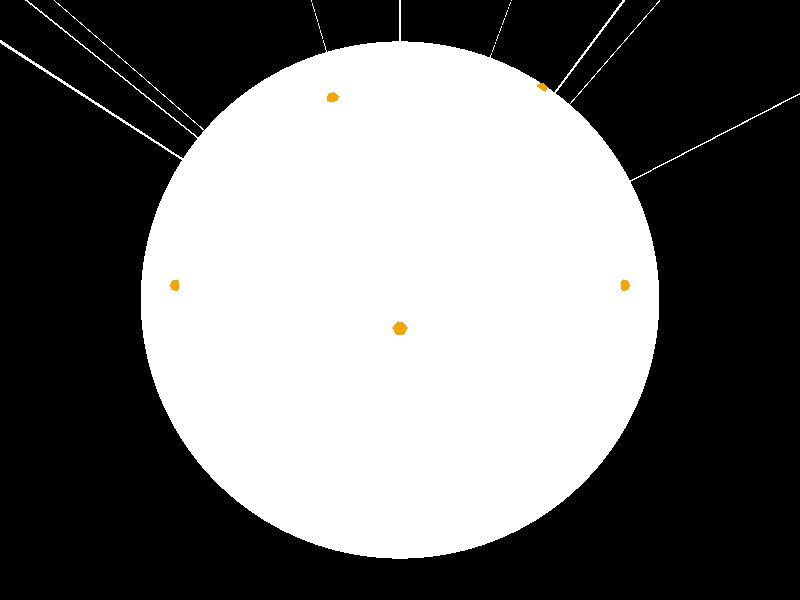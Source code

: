 #version 3.7;

#include "colors.inc"
#include "textures.inc"

#macro v_equal(v1,v2) ((v1.x=v2.x)&(v1.y=v2.y)&(v1.z=v2.z)) #end

#macro disp_edge(edge)
   #if(!v_equal(verts[edges[edge][0]], verts[edges[edge][1]]) )
      cylinder{verts[edges[edge][0]] verts[edges[edge][1]] edge_sz
         texture{ edge_tex }
      }
   #end
#end

#macro raythru(pt)
   sphere{ pt vert_sz texture{ pigment { rgbt <.9, .5, .2, 0> } } }
   cylinder{<0,0,0> 5*pt
     0.003 texture { pigment { rgbt <1, 1, 1, 0> } }
   }
#end

#macro triface(v1, v2, v3)
   triangle { v1 v2 v3 texture{ pigment { rgbt <1, 1, 0, .6> } } }
   #declare ctr = (v1 + v2 + v3) / 3;
   raythru(ctr)
#end

#macro squareface(v1, v2, v3, v4)
   polygon { 4, v1 v2 v3 v4 texture { pigment { rgbt <0, 0, 1, .6> } } }
   #declare ctr = (v1 + v2 + v3 + v4) / 4;
   raythru(ctr)
#end

// Display values
   // Size (or radius) of elements
   #declare vert_sz = 0.0237764; // 0.0237764
   #declare edge_sz = 0.01; // 0.0158509
   #declare face_sz = 0; // 0

   // Colour of elements (used to set up default textures
   #declare vert_col = <0.901961, 0.45098, 0, 0>;
   #declare edge_col = <0.8, 0.6, 0.8, 0>; // <0.8, 0.6, 0.8, 0>

   // Texture of elements
   #declare vert_tex=texture{ pigment{ rgbt vert_col}}
   #declare edge_tex=texture{ pigment{ rgbt edge_col}}

// Array of vertex coordinates
#declare num_verts = 13;
#declare verts = array [num_verts] {
    <1/sqrt(2-sqrt(2)), 0, 1/2>,
    <cos(pi/4)/sqrt(2-sqrt(2)), sin(pi/4)/sqrt(2-sqrt(2)), 1/2>,
    <cos(2*pi/4)/sqrt(2-sqrt(2)), sin(2*pi/4)/sqrt(2-sqrt(2)), 1/2>,
    <cos(3*pi/4)/sqrt(2-sqrt(2)), sin(3*pi/4)/sqrt(2-sqrt(2)), 1/2>,
    <cos(4*pi/4)/sqrt(2-sqrt(2)), sin(4*pi/4)/sqrt(2-sqrt(2)), 1/2>,
    <cos(5*pi/4)/sqrt(2-sqrt(2)), sin(5*pi/4)/sqrt(2-sqrt(2)), 1/2>,
    <cos(6*pi/4)/sqrt(2-sqrt(2)), sin(6*pi/4)/sqrt(2-sqrt(2)), 1/2>,
    <cos(7*pi/4)/sqrt(2-sqrt(2)), sin(7*pi/4)/sqrt(2-sqrt(2)), 1/2>,
    <cos(0*pi/2+pi/8)/sqrt(2), sin(0*pi/2+pi/8)/sqrt(2), (1+sqrt(2))/2>,
    <cos(1*pi/2+pi/8)/sqrt(2), sin(1*pi/2+pi/8)/sqrt(2), (1+sqrt(2))/2>,
    <cos(2*pi/2+pi/8)/sqrt(2), sin(2*pi/2+pi/8)/sqrt(2), (1+sqrt(2))/2>,
    <cos(3*pi/2+pi/8)/sqrt(2), sin(3*pi/2+pi/8)/sqrt(2), (1+sqrt(2))/2>,
    <0,0,0>
}

// Array of edge indexes
#declare num_edges = 20;
#declare edges = array [num_edges][2] {
   {0, 1},
   {1, 2},
   {2, 3},
   {3, 4},
   {4, 5},
   {5, 6},
   {6, 7},
   {7, 0},
   {8, 9},
   {9, 10},
   {10, 11},
   {11, 8},
   {0, 8},
   {1, 8},
   {2, 9},
   {3, 9},
   {4, 10},
   {5, 10},
   {6, 11},
   {7, 11}
}

// Array of face vertex counts and indexes
   triface(verts[0], verts[1], verts[8])
   triface(verts[2], verts[3], verts[9])
   triface(verts[4], verts[5], verts[10])
   triface(verts[6], verts[7], verts[11])
   squareface(verts[1], verts[2], verts[9], verts[8])
   squareface(verts[3], verts[4], verts[10], verts[9])
   squareface(verts[5], verts[6], verts[11], verts[10])
   squareface(verts[7], verts[0], verts[8], verts[11])
   squareface(verts[8], verts[9], verts[10], verts[11])

   #declare i=0;
   #while (i<num_verts)
      sphere{ verts[i] vert_sz texture { vert_tex } }
      #declare i=i+1;
      #end

// Display edge elements
   #declare i=0;
   #while (i<num_edges)
      disp_edge(i)
      #declare i=i+1;
      #end

// Extra object
      sphere{<0,0,0> vlength(verts[0]) texture{ pigment{color White filter 0.8 }}}
/*   sphere{<0,0,0> vlength(verts[0])
       pigment{
           uv_mapping
           Tiles_Ptrn()
           color_map {
               [0.00 color rgb <1,1,1>] // white stanchions
               [0.1 color rgbt <0,0,0,1>] // transparent spaces
           }
           scale <0.04, 0.06, 1> // size and ratio of the grid
       }
//       finish {ambient 1 diffuse 0}
       rotate 90*x
   }*/

background {color <0,0,0,1>}
// Max Trace Level (10), increase if black areas appear when using transparency
global_settings{
    max_trace_level 10
    assumed_gamma 1.2
}

  camera { location <0,3.2,1.5>
           sky <0,0,1>
           look_at <0,0,0>
           rotate <0, 0, clock>
         }

   light_source {<0.2, 7, 7> color <1,1,1> shadowless
           rotate <0, 0, clock>
       }
